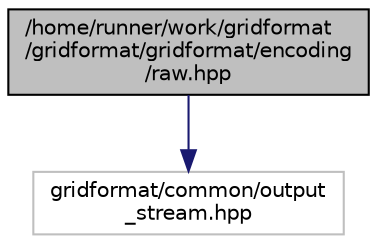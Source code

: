 digraph "/home/runner/work/gridformat/gridformat/gridformat/encoding/raw.hpp"
{
 // LATEX_PDF_SIZE
  edge [fontname="Helvetica",fontsize="10",labelfontname="Helvetica",labelfontsize="10"];
  node [fontname="Helvetica",fontsize="10",shape=record];
  Node1 [label="/home/runner/work/gridformat\l/gridformat/gridformat/encoding\l/raw.hpp",height=0.2,width=0.4,color="black", fillcolor="grey75", style="filled", fontcolor="black",tooltip="Encoder and stream for raw binary output."];
  Node1 -> Node2 [color="midnightblue",fontsize="10",style="solid",fontname="Helvetica"];
  Node2 [label="gridformat/common/output\l_stream.hpp",height=0.2,width=0.4,color="grey75", fillcolor="white", style="filled",tooltip=" "];
}
